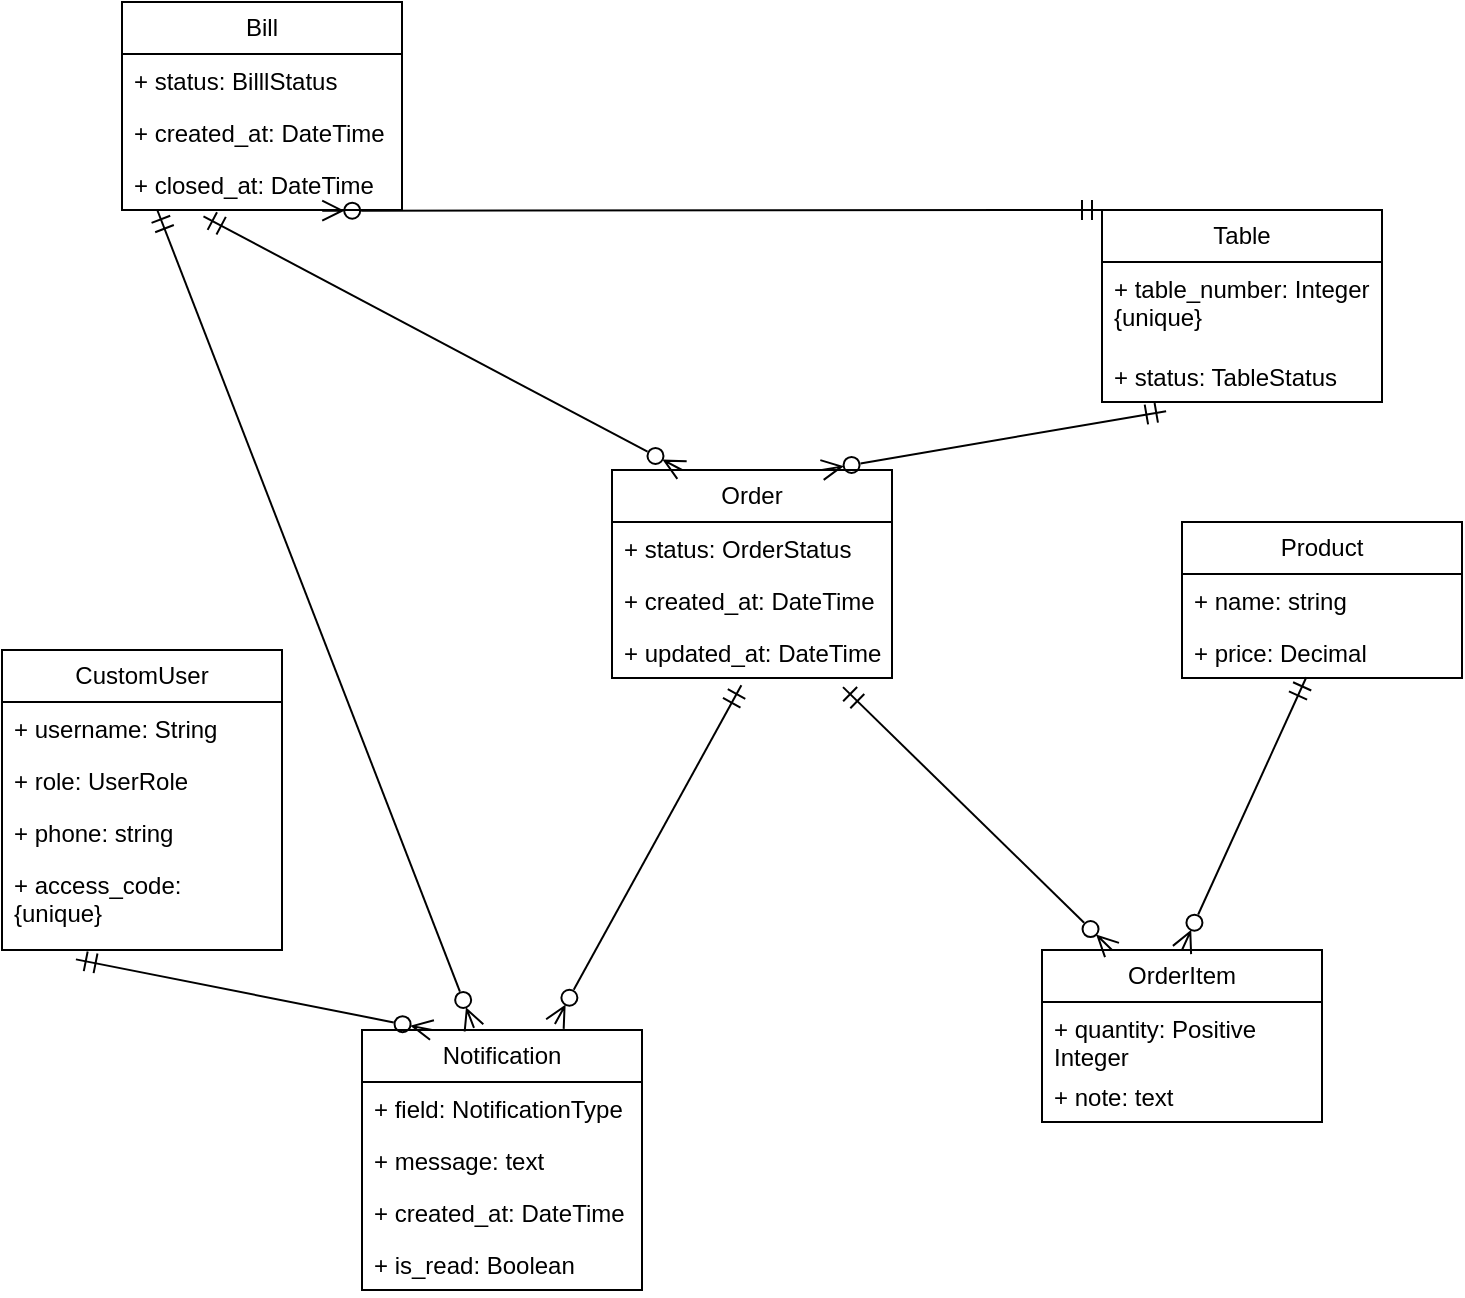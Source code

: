 <mxfile version="27.1.6" pages="2">
  <diagram id="ZF-brIFkzY4kpKIFd7fb" name="ModeloDominio">
    <mxGraphModel dx="2083" dy="899" grid="1" gridSize="10" guides="1" tooltips="1" connect="1" arrows="1" fold="1" page="1" pageScale="1" pageWidth="850" pageHeight="1100" math="0" shadow="0">
      <root>
        <mxCell id="0" />
        <mxCell id="1" parent="0" />
        <mxCell id="qJnzMdUvy0Kf5pmMwjGC-1" value="Table" style="swimlane;fontStyle=0;childLayout=stackLayout;horizontal=1;startSize=26;fillColor=none;horizontalStack=0;resizeParent=1;resizeParentMax=0;resizeLast=0;collapsible=1;marginBottom=0;whiteSpace=wrap;html=1;" parent="1" vertex="1">
          <mxGeometry x="600" y="200" width="140" height="96" as="geometry" />
        </mxCell>
        <mxCell id="qJnzMdUvy0Kf5pmMwjGC-2" value="+ table_number: Integer {unique}" style="text;strokeColor=none;fillColor=none;align=left;verticalAlign=top;spacingLeft=4;spacingRight=4;overflow=hidden;rotatable=0;points=[[0,0.5],[1,0.5]];portConstraint=eastwest;whiteSpace=wrap;html=1;" parent="qJnzMdUvy0Kf5pmMwjGC-1" vertex="1">
          <mxGeometry y="26" width="140" height="44" as="geometry" />
        </mxCell>
        <mxCell id="qJnzMdUvy0Kf5pmMwjGC-3" value="+ status: TableStatus" style="text;strokeColor=none;fillColor=none;align=left;verticalAlign=top;spacingLeft=4;spacingRight=4;overflow=hidden;rotatable=0;points=[[0,0.5],[1,0.5]];portConstraint=eastwest;whiteSpace=wrap;html=1;" parent="qJnzMdUvy0Kf5pmMwjGC-1" vertex="1">
          <mxGeometry y="70" width="140" height="26" as="geometry" />
        </mxCell>
        <mxCell id="qJnzMdUvy0Kf5pmMwjGC-5" value="Product" style="swimlane;fontStyle=0;childLayout=stackLayout;horizontal=1;startSize=26;fillColor=none;horizontalStack=0;resizeParent=1;resizeParentMax=0;resizeLast=0;collapsible=1;marginBottom=0;whiteSpace=wrap;html=1;" parent="1" vertex="1">
          <mxGeometry x="640" y="356" width="140" height="78" as="geometry" />
        </mxCell>
        <mxCell id="qJnzMdUvy0Kf5pmMwjGC-6" value="+ name: string" style="text;strokeColor=none;fillColor=none;align=left;verticalAlign=top;spacingLeft=4;spacingRight=4;overflow=hidden;rotatable=0;points=[[0,0.5],[1,0.5]];portConstraint=eastwest;whiteSpace=wrap;html=1;" parent="qJnzMdUvy0Kf5pmMwjGC-5" vertex="1">
          <mxGeometry y="26" width="140" height="26" as="geometry" />
        </mxCell>
        <mxCell id="qJnzMdUvy0Kf5pmMwjGC-7" value="+ price: Decimal" style="text;strokeColor=none;fillColor=none;align=left;verticalAlign=top;spacingLeft=4;spacingRight=4;overflow=hidden;rotatable=0;points=[[0,0.5],[1,0.5]];portConstraint=eastwest;whiteSpace=wrap;html=1;" parent="qJnzMdUvy0Kf5pmMwjGC-5" vertex="1">
          <mxGeometry y="52" width="140" height="26" as="geometry" />
        </mxCell>
        <mxCell id="qJnzMdUvy0Kf5pmMwjGC-9" value="Order" style="swimlane;fontStyle=0;childLayout=stackLayout;horizontal=1;startSize=26;fillColor=none;horizontalStack=0;resizeParent=1;resizeParentMax=0;resizeLast=0;collapsible=1;marginBottom=0;whiteSpace=wrap;html=1;" parent="1" vertex="1">
          <mxGeometry x="355" y="330" width="140" height="104" as="geometry" />
        </mxCell>
        <mxCell id="qJnzMdUvy0Kf5pmMwjGC-10" value="+ status: OrderStatus" style="text;strokeColor=none;fillColor=none;align=left;verticalAlign=top;spacingLeft=4;spacingRight=4;overflow=hidden;rotatable=0;points=[[0,0.5],[1,0.5]];portConstraint=eastwest;whiteSpace=wrap;html=1;" parent="qJnzMdUvy0Kf5pmMwjGC-9" vertex="1">
          <mxGeometry y="26" width="140" height="26" as="geometry" />
        </mxCell>
        <mxCell id="8UDIhj_yKz3fx3SfbVTO-7" value="+ created_at: DateTime" style="text;strokeColor=none;fillColor=none;align=left;verticalAlign=top;spacingLeft=4;spacingRight=4;overflow=hidden;rotatable=0;points=[[0,0.5],[1,0.5]];portConstraint=eastwest;whiteSpace=wrap;html=1;" parent="qJnzMdUvy0Kf5pmMwjGC-9" vertex="1">
          <mxGeometry y="52" width="140" height="26" as="geometry" />
        </mxCell>
        <mxCell id="8UDIhj_yKz3fx3SfbVTO-8" value="+ updated_at: DateTime" style="text;strokeColor=none;fillColor=none;align=left;verticalAlign=top;spacingLeft=4;spacingRight=4;overflow=hidden;rotatable=0;points=[[0,0.5],[1,0.5]];portConstraint=eastwest;whiteSpace=wrap;html=1;" parent="qJnzMdUvy0Kf5pmMwjGC-9" vertex="1">
          <mxGeometry y="78" width="140" height="26" as="geometry" />
        </mxCell>
        <mxCell id="qJnzMdUvy0Kf5pmMwjGC-13" value="OrderItem" style="swimlane;fontStyle=0;childLayout=stackLayout;horizontal=1;startSize=26;fillColor=none;horizontalStack=0;resizeParent=1;resizeParentMax=0;resizeLast=0;collapsible=1;marginBottom=0;whiteSpace=wrap;html=1;" parent="1" vertex="1">
          <mxGeometry x="570" y="570" width="140" height="86" as="geometry" />
        </mxCell>
        <mxCell id="qJnzMdUvy0Kf5pmMwjGC-14" value="+ quantity: Positive Integer" style="text;strokeColor=none;fillColor=none;align=left;verticalAlign=top;spacingLeft=4;spacingRight=4;overflow=hidden;rotatable=0;points=[[0,0.5],[1,0.5]];portConstraint=eastwest;whiteSpace=wrap;html=1;" parent="qJnzMdUvy0Kf5pmMwjGC-13" vertex="1">
          <mxGeometry y="26" width="140" height="34" as="geometry" />
        </mxCell>
        <mxCell id="qJnzMdUvy0Kf5pmMwjGC-15" value="+ note: text" style="text;strokeColor=none;fillColor=none;align=left;verticalAlign=top;spacingLeft=4;spacingRight=4;overflow=hidden;rotatable=0;points=[[0,0.5],[1,0.5]];portConstraint=eastwest;whiteSpace=wrap;html=1;" parent="qJnzMdUvy0Kf5pmMwjGC-13" vertex="1">
          <mxGeometry y="60" width="140" height="26" as="geometry" />
        </mxCell>
        <mxCell id="qJnzMdUvy0Kf5pmMwjGC-17" value="Bill" style="swimlane;fontStyle=0;childLayout=stackLayout;horizontal=1;startSize=26;fillColor=none;horizontalStack=0;resizeParent=1;resizeParentMax=0;resizeLast=0;collapsible=1;marginBottom=0;whiteSpace=wrap;html=1;" parent="1" vertex="1">
          <mxGeometry x="110" y="96" width="140" height="104" as="geometry" />
        </mxCell>
        <mxCell id="qJnzMdUvy0Kf5pmMwjGC-18" value="+ status: BilllStatus" style="text;strokeColor=none;fillColor=none;align=left;verticalAlign=top;spacingLeft=4;spacingRight=4;overflow=hidden;rotatable=0;points=[[0,0.5],[1,0.5]];portConstraint=eastwest;whiteSpace=wrap;html=1;" parent="qJnzMdUvy0Kf5pmMwjGC-17" vertex="1">
          <mxGeometry y="26" width="140" height="26" as="geometry" />
        </mxCell>
        <mxCell id="qJnzMdUvy0Kf5pmMwjGC-19" value="+ created_at: DateTime" style="text;strokeColor=none;fillColor=none;align=left;verticalAlign=top;spacingLeft=4;spacingRight=4;overflow=hidden;rotatable=0;points=[[0,0.5],[1,0.5]];portConstraint=eastwest;whiteSpace=wrap;html=1;" parent="qJnzMdUvy0Kf5pmMwjGC-17" vertex="1">
          <mxGeometry y="52" width="140" height="26" as="geometry" />
        </mxCell>
        <mxCell id="qJnzMdUvy0Kf5pmMwjGC-20" value="+ closed_at: DateTime" style="text;strokeColor=none;fillColor=none;align=left;verticalAlign=top;spacingLeft=4;spacingRight=4;overflow=hidden;rotatable=0;points=[[0,0.5],[1,0.5]];portConstraint=eastwest;whiteSpace=wrap;html=1;" parent="qJnzMdUvy0Kf5pmMwjGC-17" vertex="1">
          <mxGeometry y="78" width="140" height="26" as="geometry" />
        </mxCell>
        <mxCell id="qJnzMdUvy0Kf5pmMwjGC-21" value="Notification" style="swimlane;fontStyle=0;childLayout=stackLayout;horizontal=1;startSize=26;fillColor=none;horizontalStack=0;resizeParent=1;resizeParentMax=0;resizeLast=0;collapsible=1;marginBottom=0;whiteSpace=wrap;html=1;" parent="1" vertex="1">
          <mxGeometry x="230" y="610" width="140" height="130" as="geometry" />
        </mxCell>
        <mxCell id="qJnzMdUvy0Kf5pmMwjGC-22" value="+ field: NotificationType" style="text;strokeColor=none;fillColor=none;align=left;verticalAlign=top;spacingLeft=4;spacingRight=4;overflow=hidden;rotatable=0;points=[[0,0.5],[1,0.5]];portConstraint=eastwest;whiteSpace=wrap;html=1;" parent="qJnzMdUvy0Kf5pmMwjGC-21" vertex="1">
          <mxGeometry y="26" width="140" height="26" as="geometry" />
        </mxCell>
        <mxCell id="qJnzMdUvy0Kf5pmMwjGC-23" value="+ message: text" style="text;strokeColor=none;fillColor=none;align=left;verticalAlign=top;spacingLeft=4;spacingRight=4;overflow=hidden;rotatable=0;points=[[0,0.5],[1,0.5]];portConstraint=eastwest;whiteSpace=wrap;html=1;" parent="qJnzMdUvy0Kf5pmMwjGC-21" vertex="1">
          <mxGeometry y="52" width="140" height="26" as="geometry" />
        </mxCell>
        <mxCell id="qJnzMdUvy0Kf5pmMwjGC-24" value="+ created_at: DateTime" style="text;strokeColor=none;fillColor=none;align=left;verticalAlign=top;spacingLeft=4;spacingRight=4;overflow=hidden;rotatable=0;points=[[0,0.5],[1,0.5]];portConstraint=eastwest;whiteSpace=wrap;html=1;" parent="qJnzMdUvy0Kf5pmMwjGC-21" vertex="1">
          <mxGeometry y="78" width="140" height="26" as="geometry" />
        </mxCell>
        <mxCell id="8UDIhj_yKz3fx3SfbVTO-6" value="+ is_read: Boolean" style="text;strokeColor=none;fillColor=none;align=left;verticalAlign=top;spacingLeft=4;spacingRight=4;overflow=hidden;rotatable=0;points=[[0,0.5],[1,0.5]];portConstraint=eastwest;whiteSpace=wrap;html=1;" parent="qJnzMdUvy0Kf5pmMwjGC-21" vertex="1">
          <mxGeometry y="104" width="140" height="26" as="geometry" />
        </mxCell>
        <mxCell id="8UDIhj_yKz3fx3SfbVTO-1" value="CustomUser" style="swimlane;fontStyle=0;childLayout=stackLayout;horizontal=1;startSize=26;fillColor=none;horizontalStack=0;resizeParent=1;resizeParentMax=0;resizeLast=0;collapsible=1;marginBottom=0;whiteSpace=wrap;html=1;" parent="1" vertex="1">
          <mxGeometry x="50" y="420" width="140" height="150" as="geometry" />
        </mxCell>
        <mxCell id="8UDIhj_yKz3fx3SfbVTO-2" value="+ username: String" style="text;strokeColor=none;fillColor=none;align=left;verticalAlign=top;spacingLeft=4;spacingRight=4;overflow=hidden;rotatable=0;points=[[0,0.5],[1,0.5]];portConstraint=eastwest;whiteSpace=wrap;html=1;" parent="8UDIhj_yKz3fx3SfbVTO-1" vertex="1">
          <mxGeometry y="26" width="140" height="26" as="geometry" />
        </mxCell>
        <mxCell id="8UDIhj_yKz3fx3SfbVTO-3" value="+ role: UserRole" style="text;strokeColor=none;fillColor=none;align=left;verticalAlign=top;spacingLeft=4;spacingRight=4;overflow=hidden;rotatable=0;points=[[0,0.5],[1,0.5]];portConstraint=eastwest;whiteSpace=wrap;html=1;" parent="8UDIhj_yKz3fx3SfbVTO-1" vertex="1">
          <mxGeometry y="52" width="140" height="26" as="geometry" />
        </mxCell>
        <mxCell id="8UDIhj_yKz3fx3SfbVTO-4" value="+ phone: string" style="text;strokeColor=none;fillColor=none;align=left;verticalAlign=top;spacingLeft=4;spacingRight=4;overflow=hidden;rotatable=0;points=[[0,0.5],[1,0.5]];portConstraint=eastwest;whiteSpace=wrap;html=1;" parent="8UDIhj_yKz3fx3SfbVTO-1" vertex="1">
          <mxGeometry y="78" width="140" height="26" as="geometry" />
        </mxCell>
        <mxCell id="8UDIhj_yKz3fx3SfbVTO-9" value="+ access_code: {unique}" style="text;strokeColor=none;fillColor=none;align=left;verticalAlign=top;spacingLeft=4;spacingRight=4;overflow=hidden;rotatable=0;points=[[0,0.5],[1,0.5]];portConstraint=eastwest;whiteSpace=wrap;html=1;" parent="8UDIhj_yKz3fx3SfbVTO-1" vertex="1">
          <mxGeometry y="104" width="140" height="46" as="geometry" />
        </mxCell>
        <mxCell id="8UDIhj_yKz3fx3SfbVTO-11" value="" style="endArrow=ERmandOne;html=1;rounded=0;fontSize=12;startSize=8;endSize=8;curved=1;exitX=0.25;exitY=0;exitDx=0;exitDy=0;entryX=0.291;entryY=1.122;entryDx=0;entryDy=0;entryPerimeter=0;endFill=0;startArrow=ERzeroToMany;startFill=0;" parent="1" source="qJnzMdUvy0Kf5pmMwjGC-9" target="qJnzMdUvy0Kf5pmMwjGC-20" edge="1">
          <mxGeometry width="50" height="50" relative="1" as="geometry">
            <mxPoint x="420" y="300" as="sourcePoint" />
            <mxPoint x="470" y="250" as="targetPoint" />
          </mxGeometry>
        </mxCell>
        <mxCell id="8UDIhj_yKz3fx3SfbVTO-14" value="" style="endArrow=ERmandOne;html=1;rounded=0;fontSize=12;startSize=8;endSize=8;curved=1;exitX=0.75;exitY=0;exitDx=0;exitDy=0;entryX=0.229;entryY=1.176;entryDx=0;entryDy=0;entryPerimeter=0;startArrow=ERzeroToMany;startFill=0;endFill=0;" parent="1" source="qJnzMdUvy0Kf5pmMwjGC-9" target="qJnzMdUvy0Kf5pmMwjGC-3" edge="1">
          <mxGeometry width="50" height="50" relative="1" as="geometry">
            <mxPoint x="420" y="300" as="sourcePoint" />
            <mxPoint x="470" y="250" as="targetPoint" />
          </mxGeometry>
        </mxCell>
        <mxCell id="8UDIhj_yKz3fx3SfbVTO-18" value="" style="endArrow=ERmandOne;html=1;rounded=0;fontSize=12;startSize=8;endSize=8;curved=1;exitX=0.715;exitY=1.014;exitDx=0;exitDy=0;entryX=0;entryY=0;entryDx=0;entryDy=0;exitPerimeter=0;startArrow=ERzeroToMany;startFill=0;endFill=0;" parent="1" source="qJnzMdUvy0Kf5pmMwjGC-20" target="qJnzMdUvy0Kf5pmMwjGC-1" edge="1">
          <mxGeometry width="50" height="50" relative="1" as="geometry">
            <mxPoint x="420" y="300" as="sourcePoint" />
            <mxPoint x="470" y="250" as="targetPoint" />
          </mxGeometry>
        </mxCell>
        <mxCell id="8UDIhj_yKz3fx3SfbVTO-22" value="" style="endArrow=ERzeroToMany;html=1;rounded=0;fontSize=12;startSize=8;endSize=8;curved=1;exitX=0.825;exitY=1.176;exitDx=0;exitDy=0;exitPerimeter=0;entryX=0.25;entryY=0;entryDx=0;entryDy=0;endFill=0;startArrow=ERmandOne;startFill=0;" parent="1" source="8UDIhj_yKz3fx3SfbVTO-8" target="qJnzMdUvy0Kf5pmMwjGC-13" edge="1">
          <mxGeometry width="50" height="50" relative="1" as="geometry">
            <mxPoint x="420" y="420" as="sourcePoint" />
            <mxPoint x="470" y="370" as="targetPoint" />
          </mxGeometry>
        </mxCell>
        <mxCell id="8UDIhj_yKz3fx3SfbVTO-25" value="" style="endArrow=ERmandOne;html=1;rounded=0;fontSize=12;startSize=8;endSize=8;curved=1;exitX=0.25;exitY=0;exitDx=0;exitDy=0;entryX=0.264;entryY=1.102;entryDx=0;entryDy=0;entryPerimeter=0;startArrow=ERzeroToMany;startFill=0;endFill=0;" parent="1" source="qJnzMdUvy0Kf5pmMwjGC-21" target="8UDIhj_yKz3fx3SfbVTO-9" edge="1">
          <mxGeometry width="50" height="50" relative="1" as="geometry">
            <mxPoint x="420" y="420" as="sourcePoint" />
            <mxPoint x="470" y="370" as="targetPoint" />
          </mxGeometry>
        </mxCell>
        <mxCell id="8UDIhj_yKz3fx3SfbVTO-28" value="" style="endArrow=ERmandOne;html=1;rounded=0;fontSize=12;startSize=8;endSize=8;curved=1;exitX=0.689;exitY=-0.023;exitDx=0;exitDy=0;exitPerimeter=0;entryX=0.462;entryY=1.14;entryDx=0;entryDy=0;entryPerimeter=0;startArrow=ERzeroToMany;startFill=0;endFill=0;" parent="1" source="qJnzMdUvy0Kf5pmMwjGC-21" target="8UDIhj_yKz3fx3SfbVTO-8" edge="1">
          <mxGeometry width="50" height="50" relative="1" as="geometry">
            <mxPoint x="420" y="420" as="sourcePoint" />
            <mxPoint x="430" y="440" as="targetPoint" />
          </mxGeometry>
        </mxCell>
        <mxCell id="8UDIhj_yKz3fx3SfbVTO-32" value="" style="endArrow=ERmandOne;html=1;rounded=0;fontSize=12;startSize=8;endSize=8;curved=1;exitX=0.4;exitY=-0.008;exitDx=0;exitDy=0;exitPerimeter=0;entryX=0.126;entryY=1;entryDx=0;entryDy=0;entryPerimeter=0;startArrow=ERzeroToMany;startFill=0;endFill=0;" parent="1" source="qJnzMdUvy0Kf5pmMwjGC-21" target="qJnzMdUvy0Kf5pmMwjGC-20" edge="1">
          <mxGeometry width="50" height="50" relative="1" as="geometry">
            <mxPoint x="420" y="420" as="sourcePoint" />
            <mxPoint x="470" y="370" as="targetPoint" />
          </mxGeometry>
        </mxCell>
        <mxCell id="8UDIhj_yKz3fx3SfbVTO-35" value="" style="endArrow=ERmandOne;html=1;rounded=0;fontSize=12;startSize=8;endSize=8;curved=1;exitX=0.5;exitY=0;exitDx=0;exitDy=0;entryX=0.444;entryY=0.986;entryDx=0;entryDy=0;entryPerimeter=0;startArrow=ERzeroToMany;startFill=0;endFill=0;" parent="1" source="qJnzMdUvy0Kf5pmMwjGC-13" target="qJnzMdUvy0Kf5pmMwjGC-7" edge="1">
          <mxGeometry width="50" height="50" relative="1" as="geometry">
            <mxPoint x="420" y="420" as="sourcePoint" />
            <mxPoint x="470" y="370" as="targetPoint" />
          </mxGeometry>
        </mxCell>
      </root>
    </mxGraphModel>
  </diagram>
  <diagram id="C5RBs43oDa-KdzZeNtuy" name="UseCases">
    <mxGraphModel grid="1" page="1" gridSize="10" guides="1" tooltips="1" connect="1" arrows="1" fold="1" pageScale="1" pageWidth="827" pageHeight="1169" math="0" shadow="0">
      <root>
        <mxCell id="WIyWlLk6GJQsqaUBKTNV-0" />
        <mxCell id="WIyWlLk6GJQsqaUBKTNV-1" parent="WIyWlLk6GJQsqaUBKTNV-0" />
        <mxCell id="jWEMJQY3Fbv1h1jNX7_t-0" value="Actor" style="shape=umlActor;verticalLabelPosition=bottom;verticalAlign=top;html=1;outlineConnect=0;" parent="WIyWlLk6GJQsqaUBKTNV-1" vertex="1">
          <mxGeometry x="160" y="250" width="30" height="60" as="geometry" />
        </mxCell>
        <mxCell id="9UWwPD-5baOZecdzEukM-0" value="" style="shape=callout;whiteSpace=wrap;html=1;perimeter=calloutPerimeter;" parent="WIyWlLk6GJQsqaUBKTNV-1" vertex="1">
          <mxGeometry x="320" y="43" width="120" height="80" as="geometry" />
        </mxCell>
        <mxCell id="9UWwPD-5baOZecdzEukM-1" value="Oscarin" style="shape=umlActor;verticalLabelPosition=bottom;verticalAlign=top;html=1;outlineConnect=0;" parent="WIyWlLk6GJQsqaUBKTNV-1" vertex="1">
          <mxGeometry x="320" y="123" width="30" height="60" as="geometry" />
        </mxCell>
        <mxCell id="cBpK07YIXIvbcK-deYnd-6" value="Cliente" style="shape=umlActor;verticalLabelPosition=bottom;verticalAlign=top;html=1;outlineConnect=0;" parent="WIyWlLk6GJQsqaUBKTNV-1" vertex="1">
          <mxGeometry x="60" y="450" width="60" height="110" as="geometry" />
        </mxCell>
        <mxCell id="cBpK07YIXIvbcK-deYnd-8" value="Ver menú" style="ellipse;whiteSpace=wrap;html=1;" vertex="1" parent="WIyWlLk6GJQsqaUBKTNV-1">
          <mxGeometry x="190" y="400" width="90" height="50" as="geometry" />
        </mxCell>
        <mxCell id="cBpK07YIXIvbcK-deYnd-9" value="Realizar pedido" style="ellipse;whiteSpace=wrap;html=1;" vertex="1" parent="WIyWlLk6GJQsqaUBKTNV-1">
          <mxGeometry x="190" y="460" width="90" height="50" as="geometry" />
        </mxCell>
        <mxCell id="cBpK07YIXIvbcK-deYnd-10" value="Pedir cuenta" style="ellipse;whiteSpace=wrap;html=1;" vertex="1" parent="WIyWlLk6GJQsqaUBKTNV-1">
          <mxGeometry x="190" y="520" width="90" height="50" as="geometry" />
        </mxCell>
        <mxCell id="cBpK07YIXIvbcK-deYnd-11" value="Pagar cuenta" style="ellipse;whiteSpace=wrap;html=1;" vertex="1" parent="WIyWlLk6GJQsqaUBKTNV-1">
          <mxGeometry x="190" y="580" width="90" height="50" as="geometry" />
        </mxCell>
        <mxCell id="cBpK07YIXIvbcK-deYnd-12" value="" style="endArrow=classic;html=1;rounded=0;entryX=0;entryY=0.5;entryDx=0;entryDy=0;" edge="1" parent="WIyWlLk6GJQsqaUBKTNV-1" source="cBpK07YIXIvbcK-deYnd-6" target="cBpK07YIXIvbcK-deYnd-8">
          <mxGeometry width="50" height="50" relative="1" as="geometry">
            <mxPoint x="310" y="560" as="sourcePoint" />
            <mxPoint x="360" y="510" as="targetPoint" />
          </mxGeometry>
        </mxCell>
        <mxCell id="cBpK07YIXIvbcK-deYnd-13" value="" style="endArrow=classic;html=1;rounded=0;entryX=0;entryY=0.5;entryDx=0;entryDy=0;" edge="1" parent="WIyWlLk6GJQsqaUBKTNV-1" source="cBpK07YIXIvbcK-deYnd-6" target="cBpK07YIXIvbcK-deYnd-9">
          <mxGeometry width="50" height="50" relative="1" as="geometry">
            <mxPoint x="310" y="560" as="sourcePoint" />
            <mxPoint x="360" y="510" as="targetPoint" />
          </mxGeometry>
        </mxCell>
        <mxCell id="cBpK07YIXIvbcK-deYnd-14" value="" style="endArrow=classic;html=1;rounded=0;entryX=0;entryY=0.5;entryDx=0;entryDy=0;" edge="1" parent="WIyWlLk6GJQsqaUBKTNV-1" source="cBpK07YIXIvbcK-deYnd-6" target="cBpK07YIXIvbcK-deYnd-11">
          <mxGeometry width="50" height="50" relative="1" as="geometry">
            <mxPoint x="310" y="560" as="sourcePoint" />
            <mxPoint x="360" y="510" as="targetPoint" />
          </mxGeometry>
        </mxCell>
        <mxCell id="cBpK07YIXIvbcK-deYnd-16" value="" style="endArrow=classic;html=1;rounded=0;entryX=0.002;entryY=0.637;entryDx=0;entryDy=0;entryPerimeter=0;" edge="1" parent="WIyWlLk6GJQsqaUBKTNV-1" source="cBpK07YIXIvbcK-deYnd-6" target="cBpK07YIXIvbcK-deYnd-10">
          <mxGeometry width="50" height="50" relative="1" as="geometry">
            <mxPoint x="310" y="560" as="sourcePoint" />
            <mxPoint x="360" y="510" as="targetPoint" />
          </mxGeometry>
        </mxCell>
        <mxCell id="cBpK07YIXIvbcK-deYnd-17" value="Mesero" style="shape=umlActor;verticalLabelPosition=bottom;verticalAlign=top;html=1;outlineConnect=0;" vertex="1" parent="WIyWlLk6GJQsqaUBKTNV-1">
          <mxGeometry x="420" y="450" width="60" height="110" as="geometry" />
        </mxCell>
        <mxCell id="cBpK07YIXIvbcK-deYnd-18" value="Tomar orden" style="ellipse;whiteSpace=wrap;html=1;" vertex="1" parent="WIyWlLk6GJQsqaUBKTNV-1">
          <mxGeometry x="550" y="400" width="90" height="50" as="geometry" />
        </mxCell>
        <mxCell id="cBpK07YIXIvbcK-deYnd-19" value="Enviar orden a cocina" style="ellipse;whiteSpace=wrap;html=1;" vertex="1" parent="WIyWlLk6GJQsqaUBKTNV-1">
          <mxGeometry x="550" y="460" width="90" height="50" as="geometry" />
        </mxCell>
        <mxCell id="cBpK07YIXIvbcK-deYnd-20" value="Servir orden" style="ellipse;whiteSpace=wrap;html=1;" vertex="1" parent="WIyWlLk6GJQsqaUBKTNV-1">
          <mxGeometry x="550" y="520" width="90" height="50" as="geometry" />
        </mxCell>
        <mxCell id="cBpK07YIXIvbcK-deYnd-21" value="Dar cuenta" style="ellipse;whiteSpace=wrap;html=1;" vertex="1" parent="WIyWlLk6GJQsqaUBKTNV-1">
          <mxGeometry x="550" y="580" width="90" height="50" as="geometry" />
        </mxCell>
        <mxCell id="cBpK07YIXIvbcK-deYnd-22" value="" style="endArrow=classic;html=1;rounded=0;entryX=0;entryY=0.5;entryDx=0;entryDy=0;" edge="1" parent="WIyWlLk6GJQsqaUBKTNV-1" source="cBpK07YIXIvbcK-deYnd-17" target="cBpK07YIXIvbcK-deYnd-18">
          <mxGeometry width="50" height="50" relative="1" as="geometry">
            <mxPoint x="670" y="560" as="sourcePoint" />
            <mxPoint x="720" y="510" as="targetPoint" />
          </mxGeometry>
        </mxCell>
        <mxCell id="cBpK07YIXIvbcK-deYnd-23" value="" style="endArrow=classic;html=1;rounded=0;entryX=0;entryY=0.5;entryDx=0;entryDy=0;" edge="1" parent="WIyWlLk6GJQsqaUBKTNV-1" source="cBpK07YIXIvbcK-deYnd-17" target="cBpK07YIXIvbcK-deYnd-19">
          <mxGeometry width="50" height="50" relative="1" as="geometry">
            <mxPoint x="670" y="560" as="sourcePoint" />
            <mxPoint x="720" y="510" as="targetPoint" />
          </mxGeometry>
        </mxCell>
        <mxCell id="cBpK07YIXIvbcK-deYnd-24" value="" style="endArrow=classic;html=1;rounded=0;entryX=0;entryY=0.5;entryDx=0;entryDy=0;" edge="1" parent="WIyWlLk6GJQsqaUBKTNV-1" source="cBpK07YIXIvbcK-deYnd-17" target="cBpK07YIXIvbcK-deYnd-21">
          <mxGeometry width="50" height="50" relative="1" as="geometry">
            <mxPoint x="670" y="560" as="sourcePoint" />
            <mxPoint x="720" y="510" as="targetPoint" />
          </mxGeometry>
        </mxCell>
        <mxCell id="cBpK07YIXIvbcK-deYnd-25" value="" style="endArrow=classic;html=1;rounded=0;entryX=0.002;entryY=0.637;entryDx=0;entryDy=0;entryPerimeter=0;" edge="1" parent="WIyWlLk6GJQsqaUBKTNV-1" source="cBpK07YIXIvbcK-deYnd-17" target="cBpK07YIXIvbcK-deYnd-20">
          <mxGeometry width="50" height="50" relative="1" as="geometry">
            <mxPoint x="670" y="560" as="sourcePoint" />
            <mxPoint x="720" y="510" as="targetPoint" />
          </mxGeometry>
        </mxCell>
        <mxCell id="cBpK07YIXIvbcK-deYnd-26" value="Cajero" style="shape=umlActor;verticalLabelPosition=bottom;verticalAlign=top;html=1;outlineConnect=0;" vertex="1" parent="WIyWlLk6GJQsqaUBKTNV-1">
          <mxGeometry x="60" y="690" width="60" height="110" as="geometry" />
        </mxCell>
        <mxCell id="cBpK07YIXIvbcK-deYnd-27" value="Generar cuenta" style="ellipse;whiteSpace=wrap;html=1;" vertex="1" parent="WIyWlLk6GJQsqaUBKTNV-1">
          <mxGeometry x="190" y="660" width="90" height="50" as="geometry" />
        </mxCell>
        <mxCell id="cBpK07YIXIvbcK-deYnd-28" value="Cobrar" style="ellipse;whiteSpace=wrap;html=1;" vertex="1" parent="WIyWlLk6GJQsqaUBKTNV-1">
          <mxGeometry x="190" y="720" width="90" height="50" as="geometry" />
        </mxCell>
        <mxCell id="cBpK07YIXIvbcK-deYnd-29" value="Dar vuelto&amp;nbsp;" style="ellipse;whiteSpace=wrap;html=1;" vertex="1" parent="WIyWlLk6GJQsqaUBKTNV-1">
          <mxGeometry x="190" y="780" width="90" height="50" as="geometry" />
        </mxCell>
        <mxCell id="cBpK07YIXIvbcK-deYnd-31" value="" style="endArrow=classic;html=1;rounded=0;entryX=0;entryY=0.5;entryDx=0;entryDy=0;" edge="1" parent="WIyWlLk6GJQsqaUBKTNV-1" source="cBpK07YIXIvbcK-deYnd-26" target="cBpK07YIXIvbcK-deYnd-27">
          <mxGeometry width="50" height="50" relative="1" as="geometry">
            <mxPoint x="310" y="800" as="sourcePoint" />
            <mxPoint x="360" y="750" as="targetPoint" />
          </mxGeometry>
        </mxCell>
        <mxCell id="cBpK07YIXIvbcK-deYnd-32" value="" style="endArrow=classic;html=1;rounded=0;entryX=0;entryY=0.5;entryDx=0;entryDy=0;" edge="1" parent="WIyWlLk6GJQsqaUBKTNV-1" source="cBpK07YIXIvbcK-deYnd-26" target="cBpK07YIXIvbcK-deYnd-28">
          <mxGeometry width="50" height="50" relative="1" as="geometry">
            <mxPoint x="310" y="800" as="sourcePoint" />
            <mxPoint x="360" y="750" as="targetPoint" />
          </mxGeometry>
        </mxCell>
        <mxCell id="cBpK07YIXIvbcK-deYnd-34" value="" style="endArrow=classic;html=1;rounded=0;entryX=0.002;entryY=0.637;entryDx=0;entryDy=0;entryPerimeter=0;" edge="1" parent="WIyWlLk6GJQsqaUBKTNV-1" source="cBpK07YIXIvbcK-deYnd-26" target="cBpK07YIXIvbcK-deYnd-29">
          <mxGeometry width="50" height="50" relative="1" as="geometry">
            <mxPoint x="310" y="800" as="sourcePoint" />
            <mxPoint x="360" y="750" as="targetPoint" />
          </mxGeometry>
        </mxCell>
        <mxCell id="cBpK07YIXIvbcK-deYnd-35" value="Cocinero" style="shape=umlActor;verticalLabelPosition=bottom;verticalAlign=top;html=1;outlineConnect=0;" vertex="1" parent="WIyWlLk6GJQsqaUBKTNV-1">
          <mxGeometry x="420" y="690" width="60" height="110" as="geometry" />
        </mxCell>
        <mxCell id="cBpK07YIXIvbcK-deYnd-36" value="Ver pedidos pentiendes" style="ellipse;whiteSpace=wrap;html=1;" vertex="1" parent="WIyWlLk6GJQsqaUBKTNV-1">
          <mxGeometry x="550" y="660" width="90" height="50" as="geometry" />
        </mxCell>
        <mxCell id="cBpK07YIXIvbcK-deYnd-37" value="Preparar pedido" style="ellipse;whiteSpace=wrap;html=1;" vertex="1" parent="WIyWlLk6GJQsqaUBKTNV-1">
          <mxGeometry x="550" y="720" width="90" height="50" as="geometry" />
        </mxCell>
        <mxCell id="cBpK07YIXIvbcK-deYnd-38" value="Marcar pedido como completado" style="ellipse;whiteSpace=wrap;html=1;" vertex="1" parent="WIyWlLk6GJQsqaUBKTNV-1">
          <mxGeometry x="550" y="780" width="100" height="50" as="geometry" />
        </mxCell>
        <mxCell id="cBpK07YIXIvbcK-deYnd-39" value="" style="endArrow=classic;html=1;rounded=0;entryX=0;entryY=0.5;entryDx=0;entryDy=0;" edge="1" parent="WIyWlLk6GJQsqaUBKTNV-1" source="cBpK07YIXIvbcK-deYnd-35" target="cBpK07YIXIvbcK-deYnd-36">
          <mxGeometry width="50" height="50" relative="1" as="geometry">
            <mxPoint x="670" y="800" as="sourcePoint" />
            <mxPoint x="720" y="750" as="targetPoint" />
          </mxGeometry>
        </mxCell>
        <mxCell id="cBpK07YIXIvbcK-deYnd-40" value="" style="endArrow=classic;html=1;rounded=0;entryX=0;entryY=0.5;entryDx=0;entryDy=0;" edge="1" parent="WIyWlLk6GJQsqaUBKTNV-1" source="cBpK07YIXIvbcK-deYnd-35" target="cBpK07YIXIvbcK-deYnd-37">
          <mxGeometry width="50" height="50" relative="1" as="geometry">
            <mxPoint x="670" y="800" as="sourcePoint" />
            <mxPoint x="720" y="750" as="targetPoint" />
          </mxGeometry>
        </mxCell>
        <mxCell id="cBpK07YIXIvbcK-deYnd-41" value="" style="endArrow=classic;html=1;rounded=0;entryX=0.002;entryY=0.637;entryDx=0;entryDy=0;entryPerimeter=0;" edge="1" parent="WIyWlLk6GJQsqaUBKTNV-1" source="cBpK07YIXIvbcK-deYnd-35" target="cBpK07YIXIvbcK-deYnd-38">
          <mxGeometry width="50" height="50" relative="1" as="geometry">
            <mxPoint x="670" y="800" as="sourcePoint" />
            <mxPoint x="720" y="750" as="targetPoint" />
          </mxGeometry>
        </mxCell>
        <mxCell id="cBpK07YIXIvbcK-deYnd-42" value="Administrador" style="shape=umlActor;verticalLabelPosition=bottom;verticalAlign=top;html=1;outlineConnect=0;" vertex="1" parent="WIyWlLk6GJQsqaUBKTNV-1">
          <mxGeometry x="60" y="920" width="60" height="110" as="geometry" />
        </mxCell>
        <mxCell id="cBpK07YIXIvbcK-deYnd-43" value="Hacer inventario" style="ellipse;whiteSpace=wrap;html=1;" vertex="1" parent="WIyWlLk6GJQsqaUBKTNV-1">
          <mxGeometry x="190" y="870" width="90" height="50" as="geometry" />
        </mxCell>
        <mxCell id="cBpK07YIXIvbcK-deYnd-44" value="Gestionar empleados" style="ellipse;whiteSpace=wrap;html=1;" vertex="1" parent="WIyWlLk6GJQsqaUBKTNV-1">
          <mxGeometry x="190" y="930" width="90" height="50" as="geometry" />
        </mxCell>
        <mxCell id="cBpK07YIXIvbcK-deYnd-45" value="Supervisar empleados" style="ellipse;whiteSpace=wrap;html=1;" vertex="1" parent="WIyWlLk6GJQsqaUBKTNV-1">
          <mxGeometry x="190" y="990" width="90" height="50" as="geometry" />
        </mxCell>
        <mxCell id="cBpK07YIXIvbcK-deYnd-46" value="Generar reportes" style="ellipse;whiteSpace=wrap;html=1;" vertex="1" parent="WIyWlLk6GJQsqaUBKTNV-1">
          <mxGeometry x="190" y="1050" width="90" height="50" as="geometry" />
        </mxCell>
        <mxCell id="cBpK07YIXIvbcK-deYnd-47" value="" style="endArrow=classic;html=1;rounded=0;entryX=0;entryY=0.5;entryDx=0;entryDy=0;" edge="1" parent="WIyWlLk6GJQsqaUBKTNV-1" source="cBpK07YIXIvbcK-deYnd-42" target="cBpK07YIXIvbcK-deYnd-43">
          <mxGeometry width="50" height="50" relative="1" as="geometry">
            <mxPoint x="310" y="1030" as="sourcePoint" />
            <mxPoint x="360" y="980" as="targetPoint" />
          </mxGeometry>
        </mxCell>
        <mxCell id="cBpK07YIXIvbcK-deYnd-48" value="" style="endArrow=classic;html=1;rounded=0;entryX=0;entryY=0.5;entryDx=0;entryDy=0;" edge="1" parent="WIyWlLk6GJQsqaUBKTNV-1" source="cBpK07YIXIvbcK-deYnd-42" target="cBpK07YIXIvbcK-deYnd-44">
          <mxGeometry width="50" height="50" relative="1" as="geometry">
            <mxPoint x="310" y="1030" as="sourcePoint" />
            <mxPoint x="360" y="980" as="targetPoint" />
          </mxGeometry>
        </mxCell>
        <mxCell id="cBpK07YIXIvbcK-deYnd-49" value="" style="endArrow=classic;html=1;rounded=0;entryX=0;entryY=0.5;entryDx=0;entryDy=0;" edge="1" parent="WIyWlLk6GJQsqaUBKTNV-1" source="cBpK07YIXIvbcK-deYnd-42" target="cBpK07YIXIvbcK-deYnd-46">
          <mxGeometry width="50" height="50" relative="1" as="geometry">
            <mxPoint x="310" y="1030" as="sourcePoint" />
            <mxPoint x="360" y="980" as="targetPoint" />
          </mxGeometry>
        </mxCell>
        <mxCell id="cBpK07YIXIvbcK-deYnd-50" value="" style="endArrow=classic;html=1;rounded=0;entryX=0.002;entryY=0.637;entryDx=0;entryDy=0;entryPerimeter=0;" edge="1" parent="WIyWlLk6GJQsqaUBKTNV-1" source="cBpK07YIXIvbcK-deYnd-42" target="cBpK07YIXIvbcK-deYnd-45">
          <mxGeometry width="50" height="50" relative="1" as="geometry">
            <mxPoint x="310" y="1030" as="sourcePoint" />
            <mxPoint x="360" y="980" as="targetPoint" />
          </mxGeometry>
        </mxCell>
      </root>
    </mxGraphModel>
  </diagram>
</mxfile>

